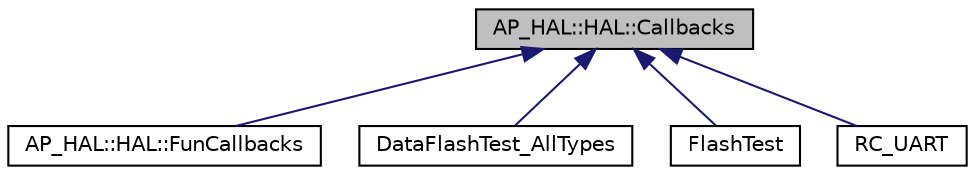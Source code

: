 digraph "AP_HAL::HAL::Callbacks"
{
 // INTERACTIVE_SVG=YES
  edge [fontname="Helvetica",fontsize="10",labelfontname="Helvetica",labelfontsize="10"];
  node [fontname="Helvetica",fontsize="10",shape=record];
  Node1 [label="AP_HAL::HAL::Callbacks",height=0.2,width=0.4,color="black", fillcolor="grey75", style="filled", fontcolor="black"];
  Node1 -> Node2 [dir="back",color="midnightblue",fontsize="10",style="solid",fontname="Helvetica"];
  Node2 [label="AP_HAL::HAL::FunCallbacks",height=0.2,width=0.4,color="black", fillcolor="white", style="filled",URL="$structAP__HAL_1_1HAL_1_1FunCallbacks.html"];
  Node1 -> Node3 [dir="back",color="midnightblue",fontsize="10",style="solid",fontname="Helvetica"];
  Node3 [label="DataFlashTest_AllTypes",height=0.2,width=0.4,color="black", fillcolor="white", style="filled",URL="$classDataFlashTest__AllTypes.html"];
  Node1 -> Node4 [dir="back",color="midnightblue",fontsize="10",style="solid",fontname="Helvetica"];
  Node4 [label="FlashTest",height=0.2,width=0.4,color="black", fillcolor="white", style="filled",URL="$classFlashTest.html"];
  Node1 -> Node5 [dir="back",color="midnightblue",fontsize="10",style="solid",fontname="Helvetica"];
  Node5 [label="RC_UART",height=0.2,width=0.4,color="black", fillcolor="white", style="filled",URL="$classRC__UART.html"];
}
